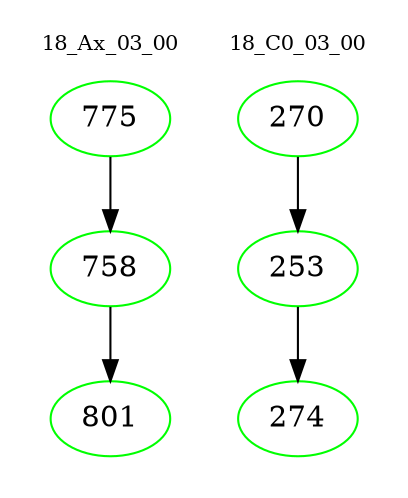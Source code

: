 digraph{
subgraph cluster_0 {
color = white
label = "18_Ax_03_00";
fontsize=10;
T0_775 [label="775", color="green"]
T0_775 -> T0_758 [color="black"]
T0_758 [label="758", color="green"]
T0_758 -> T0_801 [color="black"]
T0_801 [label="801", color="green"]
}
subgraph cluster_1 {
color = white
label = "18_C0_03_00";
fontsize=10;
T1_270 [label="270", color="green"]
T1_270 -> T1_253 [color="black"]
T1_253 [label="253", color="green"]
T1_253 -> T1_274 [color="black"]
T1_274 [label="274", color="green"]
}
}
